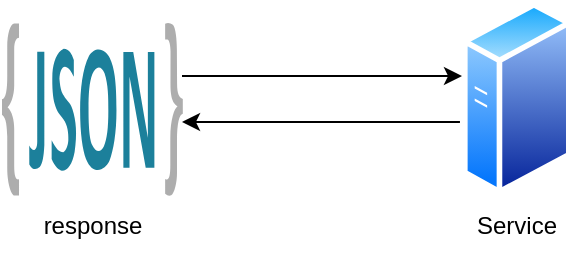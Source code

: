 <mxfile>
    <diagram id="boyMpV5TtTTq2nGW8x47" name="Page-1">
        <mxGraphModel dx="1044" dy="802" grid="1" gridSize="10" guides="1" tooltips="1" connect="1" arrows="1" fold="1" page="1" pageScale="1" pageWidth="850" pageHeight="1100" math="0" shadow="0">
            <root>
                <mxCell id="0"/>
                <mxCell id="1" parent="0"/>
                <mxCell id="46" style="edgeStyle=none;html=1;" parent="1" edge="1">
                    <mxGeometry relative="1" as="geometry">
                        <mxPoint x="460" y="320" as="sourcePoint"/>
                        <mxPoint x="600" y="320" as="targetPoint"/>
                    </mxGeometry>
                </mxCell>
                <mxCell id="48" style="edgeStyle=none;html=1;exitX=-0.017;exitY=0.622;exitDx=0;exitDy=0;exitPerimeter=0;" parent="1" edge="1">
                    <mxGeometry relative="1" as="geometry">
                        <mxPoint x="598.98" y="343.009" as="sourcePoint"/>
                        <mxPoint x="460" y="343" as="targetPoint"/>
                        <Array as="points"/>
                    </mxGeometry>
                </mxCell>
                <mxCell id="49" value="response" style="text;html=1;align=center;verticalAlign=middle;resizable=0;points=[];autosize=1;strokeColor=none;fillColor=none;" parent="1" vertex="1">
                    <mxGeometry x="380.2" y="380" width="70" height="30" as="geometry"/>
                </mxCell>
                <mxCell id="50" value="Service" style="text;html=1;align=center;verticalAlign=middle;resizable=0;points=[];autosize=1;strokeColor=none;fillColor=none;" parent="1" vertex="1">
                    <mxGeometry x="597.4" y="380" width="60" height="30" as="geometry"/>
                </mxCell>
                <mxCell id="51" value="" style="aspect=fixed;perimeter=ellipsePerimeter;html=1;align=center;shadow=0;dashed=0;spacingTop=3;image;image=img/lib/active_directory/generic_server.svg;flipV=0;flipH=0;" parent="1" vertex="1">
                    <mxGeometry x="600" y="282.14" width="54.8" height="97.86" as="geometry"/>
                </mxCell>
                <mxCell id="54" value="" style="dashed=0;outlineConnect=0;html=1;align=center;labelPosition=center;verticalLabelPosition=bottom;verticalAlign=top;shape=mxgraph.weblogos.json_2" vertex="1" parent="1">
                    <mxGeometry x="370" y="293.18" width="90.4" height="86.82" as="geometry"/>
                </mxCell>
            </root>
        </mxGraphModel>
    </diagram>
</mxfile>